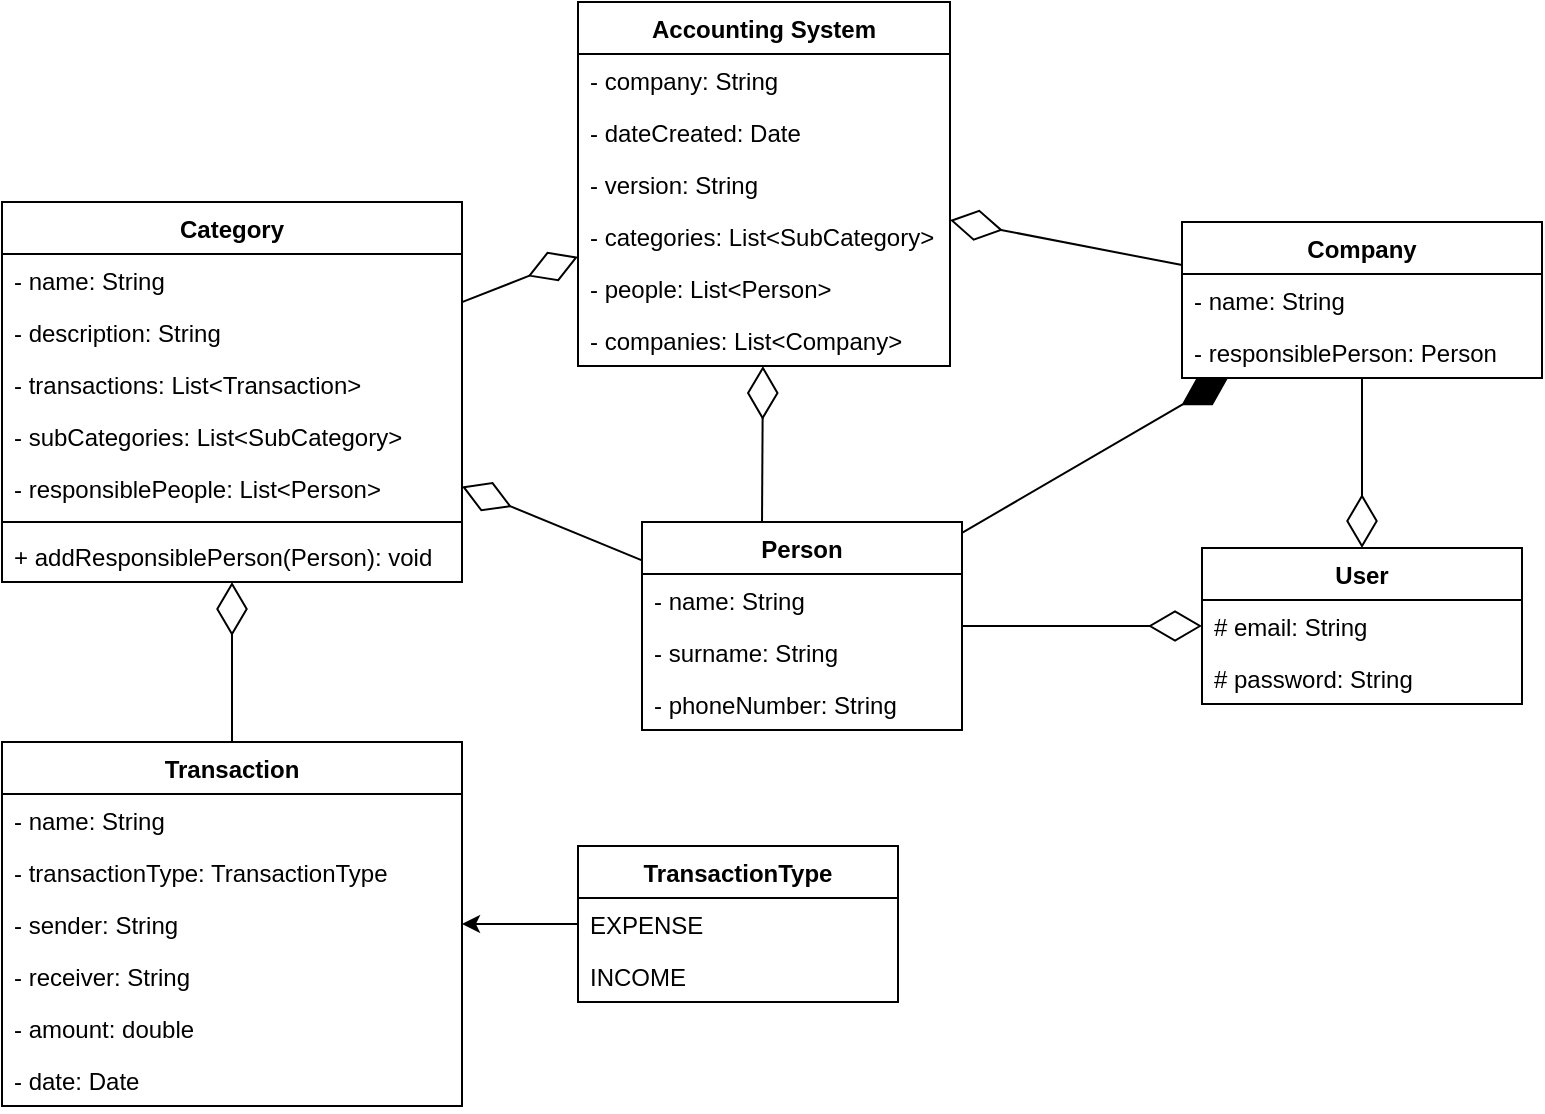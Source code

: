 <mxfile version="13.8.0" type="github">
  <diagram id="_lqFjD4t3q71EQGIkj19" name="Page-1">
    <mxGraphModel dx="1422" dy="774" grid="1" gridSize="10" guides="1" tooltips="1" connect="1" arrows="1" fold="1" page="1" pageScale="1" pageWidth="827" pageHeight="1169" math="0" shadow="0">
      <root>
        <mxCell id="0" />
        <mxCell id="1" parent="0" />
        <mxCell id="8mx7WM8ulWQ228cfp_Th-26" value="" style="endArrow=diamondThin;endFill=0;endSize=24;html=1;" parent="1" source="8mx7WM8ulWQ228cfp_Th-16" target="8mx7WM8ulWQ228cfp_Th-5" edge="1">
          <mxGeometry width="160" relative="1" as="geometry">
            <mxPoint x="180" y="300" as="sourcePoint" />
            <mxPoint x="340" y="300" as="targetPoint" />
          </mxGeometry>
        </mxCell>
        <mxCell id="8mx7WM8ulWQ228cfp_Th-34" value="" style="endArrow=diamondThin;endFill=0;endSize=24;html=1;" parent="1" source="CjetOPbRpKA3zPlfMu0f-57" target="CjetOPbRpKA3zPlfMu0f-50" edge="1">
          <mxGeometry width="160" relative="1" as="geometry">
            <mxPoint x="720" y="380" as="sourcePoint" />
            <mxPoint x="550" y="450" as="targetPoint" />
          </mxGeometry>
        </mxCell>
        <mxCell id="8mx7WM8ulWQ228cfp_Th-5" value="Accounting System" style="swimlane;fontStyle=1;align=center;verticalAlign=top;childLayout=stackLayout;horizontal=1;startSize=26;horizontalStack=0;resizeParent=1;resizeParentMax=0;resizeLast=0;collapsible=1;marginBottom=0;" parent="1" vertex="1">
          <mxGeometry x="308" y="10" width="186" height="182" as="geometry" />
        </mxCell>
        <mxCell id="8mx7WM8ulWQ228cfp_Th-6" value="- company: String" style="text;strokeColor=none;fillColor=none;align=left;verticalAlign=top;spacingLeft=4;spacingRight=4;overflow=hidden;rotatable=0;points=[[0,0.5],[1,0.5]];portConstraint=eastwest;" parent="8mx7WM8ulWQ228cfp_Th-5" vertex="1">
          <mxGeometry y="26" width="186" height="26" as="geometry" />
        </mxCell>
        <mxCell id="8mx7WM8ulWQ228cfp_Th-10" value="- dateCreated: Date" style="text;strokeColor=none;fillColor=none;align=left;verticalAlign=top;spacingLeft=4;spacingRight=4;overflow=hidden;rotatable=0;points=[[0,0.5],[1,0.5]];portConstraint=eastwest;" parent="8mx7WM8ulWQ228cfp_Th-5" vertex="1">
          <mxGeometry y="52" width="186" height="26" as="geometry" />
        </mxCell>
        <mxCell id="8mx7WM8ulWQ228cfp_Th-11" value="- version: String" style="text;strokeColor=none;fillColor=none;align=left;verticalAlign=top;spacingLeft=4;spacingRight=4;overflow=hidden;rotatable=0;points=[[0,0.5],[1,0.5]];portConstraint=eastwest;" parent="8mx7WM8ulWQ228cfp_Th-5" vertex="1">
          <mxGeometry y="78" width="186" height="26" as="geometry" />
        </mxCell>
        <mxCell id="8mx7WM8ulWQ228cfp_Th-14" value="- categories: List&lt;SubCategory&gt;" style="text;strokeColor=none;fillColor=none;align=left;verticalAlign=top;spacingLeft=4;spacingRight=4;overflow=hidden;rotatable=0;points=[[0,0.5],[1,0.5]];portConstraint=eastwest;" parent="8mx7WM8ulWQ228cfp_Th-5" vertex="1">
          <mxGeometry y="104" width="186" height="26" as="geometry" />
        </mxCell>
        <mxCell id="8mx7WM8ulWQ228cfp_Th-12" value="- people: List&lt;Person&gt;" style="text;strokeColor=none;fillColor=none;align=left;verticalAlign=top;spacingLeft=4;spacingRight=4;overflow=hidden;rotatable=0;points=[[0,0.5],[1,0.5]];portConstraint=eastwest;" parent="8mx7WM8ulWQ228cfp_Th-5" vertex="1">
          <mxGeometry y="130" width="186" height="26" as="geometry" />
        </mxCell>
        <mxCell id="8mx7WM8ulWQ228cfp_Th-13" value="- companies: List&lt;Company&gt;" style="text;strokeColor=none;fillColor=none;align=left;verticalAlign=top;spacingLeft=4;spacingRight=4;overflow=hidden;rotatable=0;points=[[0,0.5],[1,0.5]];portConstraint=eastwest;" parent="8mx7WM8ulWQ228cfp_Th-5" vertex="1">
          <mxGeometry y="156" width="186" height="26" as="geometry" />
        </mxCell>
        <mxCell id="8mx7WM8ulWQ228cfp_Th-37" value="" style="endArrow=diamondThin;endFill=0;endSize=24;html=1;" parent="1" source="CjetOPbRpKA3zPlfMu0f-68" target="CjetOPbRpKA3zPlfMu0f-50" edge="1">
          <mxGeometry width="160" relative="1" as="geometry">
            <mxPoint x="500" y="310" as="sourcePoint" />
            <mxPoint x="620" y="490" as="targetPoint" />
          </mxGeometry>
        </mxCell>
        <mxCell id="8mx7WM8ulWQ228cfp_Th-39" value="" style="endArrow=diamondThin;endFill=0;endSize=24;html=1;exitX=0.5;exitY=0;exitDx=0;exitDy=0;" parent="1" source="CjetOPbRpKA3zPlfMu0f-41" target="8mx7WM8ulWQ228cfp_Th-16" edge="1">
          <mxGeometry width="160" relative="1" as="geometry">
            <mxPoint x="250" y="340" as="sourcePoint" />
            <mxPoint x="410" y="340" as="targetPoint" />
          </mxGeometry>
        </mxCell>
        <mxCell id="CjetOPbRpKA3zPlfMu0f-41" value="Transaction" style="swimlane;fontStyle=1;align=center;verticalAlign=top;childLayout=stackLayout;horizontal=1;startSize=26;horizontalStack=0;resizeParent=1;resizeParentMax=0;resizeLast=0;collapsible=1;marginBottom=0;" parent="1" vertex="1">
          <mxGeometry x="20" y="380" width="230" height="182" as="geometry" />
        </mxCell>
        <mxCell id="d96G_aIZ-qUZWMmCks-h-1" value="- name: String&#xa;" style="text;strokeColor=none;fillColor=none;align=left;verticalAlign=top;spacingLeft=4;spacingRight=4;overflow=hidden;rotatable=0;points=[[0,0.5],[1,0.5]];portConstraint=eastwest;" parent="CjetOPbRpKA3zPlfMu0f-41" vertex="1">
          <mxGeometry y="26" width="230" height="26" as="geometry" />
        </mxCell>
        <mxCell id="CjetOPbRpKA3zPlfMu0f-61" value="- transactionType: TransactionType" style="text;strokeColor=none;fillColor=none;align=left;verticalAlign=top;spacingLeft=4;spacingRight=4;overflow=hidden;rotatable=0;points=[[0,0.5],[1,0.5]];portConstraint=eastwest;" parent="CjetOPbRpKA3zPlfMu0f-41" vertex="1">
          <mxGeometry y="52" width="230" height="26" as="geometry" />
        </mxCell>
        <mxCell id="8mx7WM8ulWQ228cfp_Th-31" value="- sender: String" style="text;strokeColor=none;fillColor=none;align=left;verticalAlign=top;spacingLeft=4;spacingRight=4;overflow=hidden;rotatable=0;points=[[0,0.5],[1,0.5]];portConstraint=eastwest;" parent="CjetOPbRpKA3zPlfMu0f-41" vertex="1">
          <mxGeometry y="78" width="230" height="26" as="geometry" />
        </mxCell>
        <mxCell id="8mx7WM8ulWQ228cfp_Th-30" value="- receiver: String" style="text;strokeColor=none;fillColor=none;align=left;verticalAlign=top;spacingLeft=4;spacingRight=4;overflow=hidden;rotatable=0;points=[[0,0.5],[1,0.5]];portConstraint=eastwest;" parent="CjetOPbRpKA3zPlfMu0f-41" vertex="1">
          <mxGeometry y="104" width="230" height="26" as="geometry" />
        </mxCell>
        <mxCell id="8mx7WM8ulWQ228cfp_Th-32" value="- amount: double" style="text;strokeColor=none;fillColor=none;align=left;verticalAlign=top;spacingLeft=4;spacingRight=4;overflow=hidden;rotatable=0;points=[[0,0.5],[1,0.5]];portConstraint=eastwest;" parent="CjetOPbRpKA3zPlfMu0f-41" vertex="1">
          <mxGeometry y="130" width="230" height="26" as="geometry" />
        </mxCell>
        <mxCell id="8mx7WM8ulWQ228cfp_Th-29" value="- date: Date" style="text;strokeColor=none;fillColor=none;align=left;verticalAlign=top;spacingLeft=4;spacingRight=4;overflow=hidden;rotatable=0;points=[[0,0.5],[1,0.5]];portConstraint=eastwest;" parent="CjetOPbRpKA3zPlfMu0f-41" vertex="1">
          <mxGeometry y="156" width="230" height="26" as="geometry" />
        </mxCell>
        <mxCell id="8mx7WM8ulWQ228cfp_Th-40" value="" style="endArrow=diamondThin;endFill=0;endSize=24;html=1;" parent="1" source="CjetOPbRpKA3zPlfMu0f-68" target="8mx7WM8ulWQ228cfp_Th-16" edge="1">
          <mxGeometry width="160" relative="1" as="geometry">
            <mxPoint x="320" y="280" as="sourcePoint" />
            <mxPoint x="460" y="290" as="targetPoint" />
          </mxGeometry>
        </mxCell>
        <mxCell id="8mx7WM8ulWQ228cfp_Th-41" value="" style="endArrow=diamondThin;endFill=0;endSize=24;html=1;exitX=0.375;exitY=0.01;exitDx=0;exitDy=0;exitPerimeter=0;" parent="1" source="CjetOPbRpKA3zPlfMu0f-68" target="8mx7WM8ulWQ228cfp_Th-5" edge="1">
          <mxGeometry width="160" relative="1" as="geometry">
            <mxPoint x="360" y="250" as="sourcePoint" />
            <mxPoint x="520" y="250" as="targetPoint" />
          </mxGeometry>
        </mxCell>
        <mxCell id="8mx7WM8ulWQ228cfp_Th-42" value="" style="endArrow=diamondThin;endFill=0;endSize=24;html=1;" parent="1" source="CjetOPbRpKA3zPlfMu0f-57" target="8mx7WM8ulWQ228cfp_Th-5" edge="1">
          <mxGeometry width="160" relative="1" as="geometry">
            <mxPoint x="580" y="150" as="sourcePoint" />
            <mxPoint x="550" y="450" as="targetPoint" />
          </mxGeometry>
        </mxCell>
        <mxCell id="CjetOPbRpKA3zPlfMu0f-68" value="Person" style="swimlane;fontStyle=1;align=center;verticalAlign=top;childLayout=stackLayout;horizontal=1;startSize=26;horizontalStack=0;resizeParent=1;resizeParentMax=0;resizeLast=0;collapsible=1;marginBottom=0;" parent="1" vertex="1">
          <mxGeometry x="340" y="270" width="160" height="104" as="geometry" />
        </mxCell>
        <mxCell id="CjetOPbRpKA3zPlfMu0f-69" value="- name: String&#xa;" style="text;strokeColor=none;fillColor=none;align=left;verticalAlign=top;spacingLeft=4;spacingRight=4;overflow=hidden;rotatable=0;points=[[0,0.5],[1,0.5]];portConstraint=eastwest;" parent="CjetOPbRpKA3zPlfMu0f-68" vertex="1">
          <mxGeometry y="26" width="160" height="26" as="geometry" />
        </mxCell>
        <mxCell id="CjetOPbRpKA3zPlfMu0f-74" value="- surname: String&#xa;" style="text;strokeColor=none;fillColor=none;align=left;verticalAlign=top;spacingLeft=4;spacingRight=4;overflow=hidden;rotatable=0;points=[[0,0.5],[1,0.5]];portConstraint=eastwest;" parent="CjetOPbRpKA3zPlfMu0f-68" vertex="1">
          <mxGeometry y="52" width="160" height="26" as="geometry" />
        </mxCell>
        <mxCell id="CjetOPbRpKA3zPlfMu0f-77" value="- phoneNumber: String&#xa;" style="text;strokeColor=none;fillColor=none;align=left;verticalAlign=top;spacingLeft=4;spacingRight=4;overflow=hidden;rotatable=0;points=[[0,0.5],[1,0.5]];portConstraint=eastwest;" parent="CjetOPbRpKA3zPlfMu0f-68" vertex="1">
          <mxGeometry y="78" width="160" height="26" as="geometry" />
        </mxCell>
        <mxCell id="CjetOPbRpKA3zPlfMu0f-57" value="Company" style="swimlane;fontStyle=1;align=center;verticalAlign=top;childLayout=stackLayout;horizontal=1;startSize=26;horizontalStack=0;resizeParent=1;resizeParentMax=0;resizeLast=0;collapsible=1;marginBottom=0;" parent="1" vertex="1">
          <mxGeometry x="610" y="120" width="180" height="78" as="geometry" />
        </mxCell>
        <mxCell id="CjetOPbRpKA3zPlfMu0f-58" value="- name: String&#xa;" style="text;strokeColor=none;fillColor=none;align=left;verticalAlign=top;spacingLeft=4;spacingRight=4;overflow=hidden;rotatable=0;points=[[0,0.5],[1,0.5]];portConstraint=eastwest;" parent="CjetOPbRpKA3zPlfMu0f-57" vertex="1">
          <mxGeometry y="26" width="180" height="26" as="geometry" />
        </mxCell>
        <mxCell id="CjetOPbRpKA3zPlfMu0f-80" value="- responsiblePerson: Person&#xa;" style="text;strokeColor=none;fillColor=none;align=left;verticalAlign=top;spacingLeft=4;spacingRight=4;overflow=hidden;rotatable=0;points=[[0,0.5],[1,0.5]];portConstraint=eastwest;" parent="CjetOPbRpKA3zPlfMu0f-57" vertex="1">
          <mxGeometry y="52" width="180" height="26" as="geometry" />
        </mxCell>
        <mxCell id="CjetOPbRpKA3zPlfMu0f-50" value="User" style="swimlane;fontStyle=1;align=center;verticalAlign=top;childLayout=stackLayout;horizontal=1;startSize=26;horizontalStack=0;resizeParent=1;resizeParentMax=0;resizeLast=0;collapsible=1;marginBottom=0;" parent="1" vertex="1">
          <mxGeometry x="620" y="283" width="160" height="78" as="geometry" />
        </mxCell>
        <mxCell id="CjetOPbRpKA3zPlfMu0f-51" value="# email: String" style="text;strokeColor=none;fillColor=none;align=left;verticalAlign=top;spacingLeft=4;spacingRight=4;overflow=hidden;rotatable=0;points=[[0,0.5],[1,0.5]];portConstraint=eastwest;" parent="CjetOPbRpKA3zPlfMu0f-50" vertex="1">
          <mxGeometry y="26" width="160" height="26" as="geometry" />
        </mxCell>
        <mxCell id="CjetOPbRpKA3zPlfMu0f-56" value="# password: String" style="text;strokeColor=none;fillColor=none;align=left;verticalAlign=top;spacingLeft=4;spacingRight=4;overflow=hidden;rotatable=0;points=[[0,0.5],[1,0.5]];portConstraint=eastwest;" parent="CjetOPbRpKA3zPlfMu0f-50" vertex="1">
          <mxGeometry y="52" width="160" height="26" as="geometry" />
        </mxCell>
        <mxCell id="8mx7WM8ulWQ228cfp_Th-44" value="" style="endArrow=diamondThin;endFill=1;endSize=24;html=1;" parent="1" source="CjetOPbRpKA3zPlfMu0f-68" target="CjetOPbRpKA3zPlfMu0f-57" edge="1">
          <mxGeometry width="160" relative="1" as="geometry">
            <mxPoint x="500" y="260" as="sourcePoint" />
            <mxPoint x="660" y="260" as="targetPoint" />
          </mxGeometry>
        </mxCell>
        <mxCell id="8mx7WM8ulWQ228cfp_Th-16" value="Category" style="swimlane;fontStyle=1;align=center;verticalAlign=top;childLayout=stackLayout;horizontal=1;startSize=26;horizontalStack=0;resizeParent=1;resizeParentMax=0;resizeLast=0;collapsible=1;marginBottom=0;" parent="1" vertex="1">
          <mxGeometry x="20" y="110" width="230" height="190" as="geometry" />
        </mxCell>
        <mxCell id="8mx7WM8ulWQ228cfp_Th-17" value="- name: String" style="text;strokeColor=none;fillColor=none;align=left;verticalAlign=top;spacingLeft=4;spacingRight=4;overflow=hidden;rotatable=0;points=[[0,0.5],[1,0.5]];portConstraint=eastwest;" parent="8mx7WM8ulWQ228cfp_Th-16" vertex="1">
          <mxGeometry y="26" width="230" height="26" as="geometry" />
        </mxCell>
        <mxCell id="8mx7WM8ulWQ228cfp_Th-21" value="- description: String" style="text;strokeColor=none;fillColor=none;align=left;verticalAlign=top;spacingLeft=4;spacingRight=4;overflow=hidden;rotatable=0;points=[[0,0.5],[1,0.5]];portConstraint=eastwest;" parent="8mx7WM8ulWQ228cfp_Th-16" vertex="1">
          <mxGeometry y="52" width="230" height="26" as="geometry" />
        </mxCell>
        <mxCell id="8mx7WM8ulWQ228cfp_Th-23" value="- transactions: List&lt;Transaction&gt;" style="text;strokeColor=none;fillColor=none;align=left;verticalAlign=top;spacingLeft=4;spacingRight=4;overflow=hidden;rotatable=0;points=[[0,0.5],[1,0.5]];portConstraint=eastwest;" parent="8mx7WM8ulWQ228cfp_Th-16" vertex="1">
          <mxGeometry y="78" width="230" height="26" as="geometry" />
        </mxCell>
        <mxCell id="8mx7WM8ulWQ228cfp_Th-24" value="- subCategories: List&lt;SubCategory&gt;" style="text;strokeColor=none;fillColor=none;align=left;verticalAlign=top;spacingLeft=4;spacingRight=4;overflow=hidden;rotatable=0;points=[[0,0.5],[1,0.5]];portConstraint=eastwest;" parent="8mx7WM8ulWQ228cfp_Th-16" vertex="1">
          <mxGeometry y="104" width="230" height="26" as="geometry" />
        </mxCell>
        <mxCell id="8mx7WM8ulWQ228cfp_Th-22" value="- responsiblePeople: List&lt;Person&gt;" style="text;strokeColor=none;fillColor=none;align=left;verticalAlign=top;spacingLeft=4;spacingRight=4;overflow=hidden;rotatable=0;points=[[0,0.5],[1,0.5]];portConstraint=eastwest;" parent="8mx7WM8ulWQ228cfp_Th-16" vertex="1">
          <mxGeometry y="130" width="230" height="26" as="geometry" />
        </mxCell>
        <mxCell id="8mx7WM8ulWQ228cfp_Th-18" value="" style="line;strokeWidth=1;fillColor=none;align=left;verticalAlign=middle;spacingTop=-1;spacingLeft=3;spacingRight=3;rotatable=0;labelPosition=right;points=[];portConstraint=eastwest;" parent="8mx7WM8ulWQ228cfp_Th-16" vertex="1">
          <mxGeometry y="156" width="230" height="8" as="geometry" />
        </mxCell>
        <mxCell id="8mx7WM8ulWQ228cfp_Th-19" value="+ addResponsiblePerson(Person): void" style="text;strokeColor=none;fillColor=none;align=left;verticalAlign=top;spacingLeft=4;spacingRight=4;overflow=hidden;rotatable=0;points=[[0,0.5],[1,0.5]];portConstraint=eastwest;" parent="8mx7WM8ulWQ228cfp_Th-16" vertex="1">
          <mxGeometry y="164" width="230" height="26" as="geometry" />
        </mxCell>
        <mxCell id="7M2Q11GlS2YyuzD0CwMJ-1" value="" style="endArrow=classic;html=1;" edge="1" parent="1" source="8mx7WM8ulWQ228cfp_Th-1" target="CjetOPbRpKA3zPlfMu0f-41">
          <mxGeometry width="50" height="50" relative="1" as="geometry">
            <mxPoint x="440" y="370" as="sourcePoint" />
            <mxPoint x="490" y="320" as="targetPoint" />
          </mxGeometry>
        </mxCell>
        <mxCell id="8mx7WM8ulWQ228cfp_Th-1" value="TransactionType" style="swimlane;fontStyle=1;align=center;verticalAlign=top;childLayout=stackLayout;horizontal=1;startSize=26;horizontalStack=0;resizeParent=1;resizeParentMax=0;resizeLast=0;collapsible=1;marginBottom=0;" parent="1" vertex="1">
          <mxGeometry x="308" y="432" width="160" height="78" as="geometry" />
        </mxCell>
        <mxCell id="8mx7WM8ulWQ228cfp_Th-2" value="EXPENSE" style="text;strokeColor=none;fillColor=none;align=left;verticalAlign=top;spacingLeft=4;spacingRight=4;overflow=hidden;rotatable=0;points=[[0,0.5],[1,0.5]];portConstraint=eastwest;" parent="8mx7WM8ulWQ228cfp_Th-1" vertex="1">
          <mxGeometry y="26" width="160" height="26" as="geometry" />
        </mxCell>
        <mxCell id="8mx7WM8ulWQ228cfp_Th-33" value="INCOME" style="text;strokeColor=none;fillColor=none;align=left;verticalAlign=top;spacingLeft=4;spacingRight=4;overflow=hidden;rotatable=0;points=[[0,0.5],[1,0.5]];portConstraint=eastwest;" parent="8mx7WM8ulWQ228cfp_Th-1" vertex="1">
          <mxGeometry y="52" width="160" height="26" as="geometry" />
        </mxCell>
      </root>
    </mxGraphModel>
  </diagram>
</mxfile>
